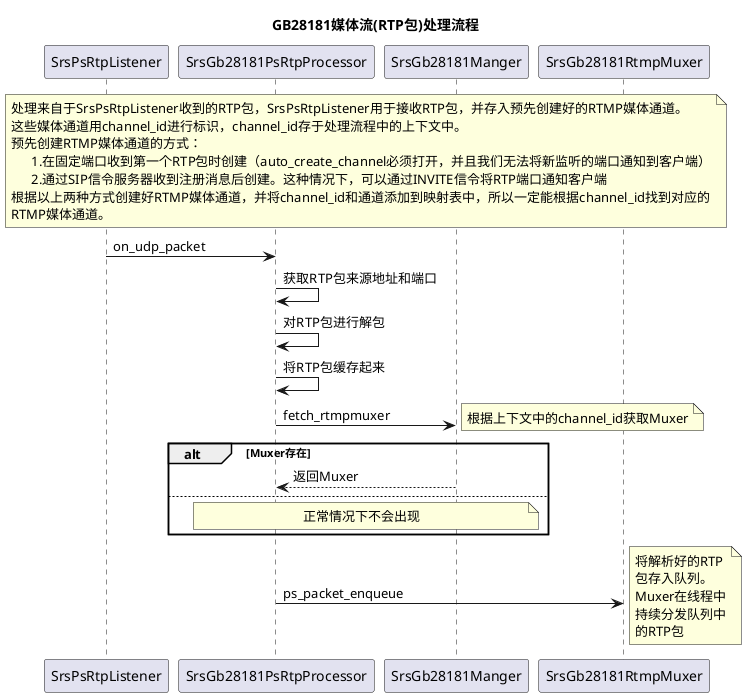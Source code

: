 @startuml

title GB28181媒体流(RTP包)处理流程

participant SrsPsRtpListener as listener
participant SrsGb28181PsRtpProcessor as processor
participant SrsGb28181Manger as manager
participant SrsGb28181RtmpMuxer as muxer

note over listener, muxer
  处理来自于SrsPsRtpListener收到的RTP包，SrsPsRtpListener用于接收RTP包，并存入预先创建好的RTMP媒体通道。
  这些媒体通道用channel_id进行标识，channel_id存于处理流程中的上下文中。
  预先创建RTMP媒体通道的方式：
        1.在固定端口收到第一个RTP包时创建（auto_create_channel必须打开，并且我们无法将新监听的端口通知到客户端）
        2.通过SIP信令服务器收到注册消息后创建。这种情况下，可以通过INVITE信令将RTP端口通知客户端
  根据以上两种方式创建好RTMP媒体通道，并将channel_id和通道添加到映射表中，所以一定能根据channel_id找到对应的
  RTMP媒体通道。
end note

listener -> processor: on_udp_packet

processor -> processor: 获取RTP包来源地址和端口
processor -> processor: 对RTP包进行解包
processor -> processor: 将RTP包缓存起来
processor -> manager: fetch_rtmpmuxer
note right
    根据上下文中的channel_id获取Muxer
end note
alt Muxer存在
    processor <-- manager: 返回Muxer
else
    note over processor, manager
        正常情况下不会出现
    end note
end alt

processor -> muxer: ps_packet_enqueue
note right
  将解析好的RTP
  包存入队列。
  Muxer在线程中
  持续分发队列中
  的RTP包
end note


@enduml